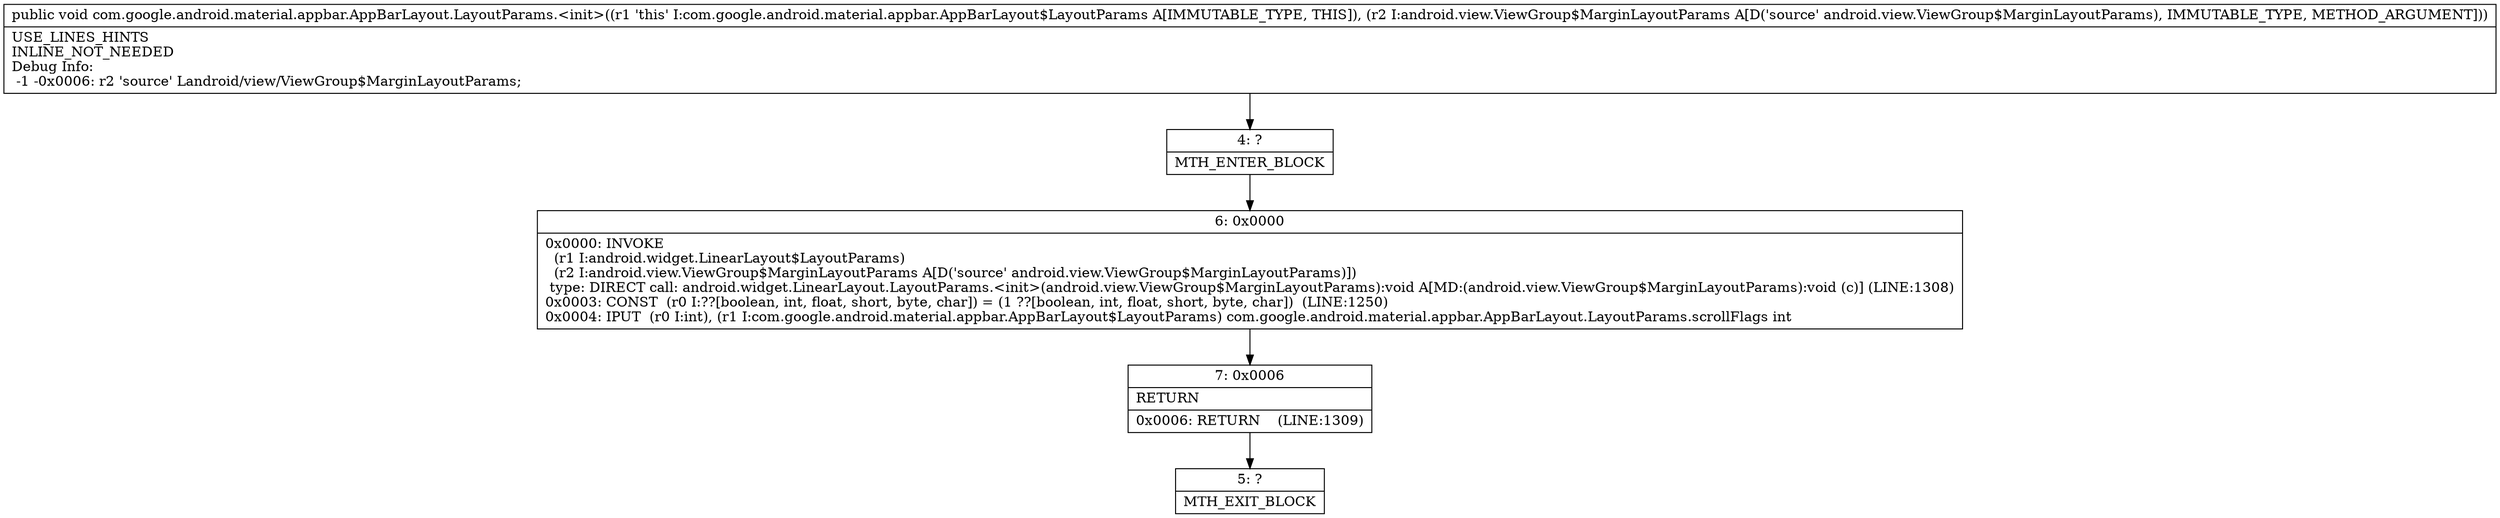 digraph "CFG forcom.google.android.material.appbar.AppBarLayout.LayoutParams.\<init\>(Landroid\/view\/ViewGroup$MarginLayoutParams;)V" {
Node_4 [shape=record,label="{4\:\ ?|MTH_ENTER_BLOCK\l}"];
Node_6 [shape=record,label="{6\:\ 0x0000|0x0000: INVOKE  \l  (r1 I:android.widget.LinearLayout$LayoutParams)\l  (r2 I:android.view.ViewGroup$MarginLayoutParams A[D('source' android.view.ViewGroup$MarginLayoutParams)])\l type: DIRECT call: android.widget.LinearLayout.LayoutParams.\<init\>(android.view.ViewGroup$MarginLayoutParams):void A[MD:(android.view.ViewGroup$MarginLayoutParams):void (c)] (LINE:1308)\l0x0003: CONST  (r0 I:??[boolean, int, float, short, byte, char]) = (1 ??[boolean, int, float, short, byte, char])  (LINE:1250)\l0x0004: IPUT  (r0 I:int), (r1 I:com.google.android.material.appbar.AppBarLayout$LayoutParams) com.google.android.material.appbar.AppBarLayout.LayoutParams.scrollFlags int \l}"];
Node_7 [shape=record,label="{7\:\ 0x0006|RETURN\l|0x0006: RETURN    (LINE:1309)\l}"];
Node_5 [shape=record,label="{5\:\ ?|MTH_EXIT_BLOCK\l}"];
MethodNode[shape=record,label="{public void com.google.android.material.appbar.AppBarLayout.LayoutParams.\<init\>((r1 'this' I:com.google.android.material.appbar.AppBarLayout$LayoutParams A[IMMUTABLE_TYPE, THIS]), (r2 I:android.view.ViewGroup$MarginLayoutParams A[D('source' android.view.ViewGroup$MarginLayoutParams), IMMUTABLE_TYPE, METHOD_ARGUMENT]))  | USE_LINES_HINTS\lINLINE_NOT_NEEDED\lDebug Info:\l  \-1 \-0x0006: r2 'source' Landroid\/view\/ViewGroup$MarginLayoutParams;\l}"];
MethodNode -> Node_4;Node_4 -> Node_6;
Node_6 -> Node_7;
Node_7 -> Node_5;
}

